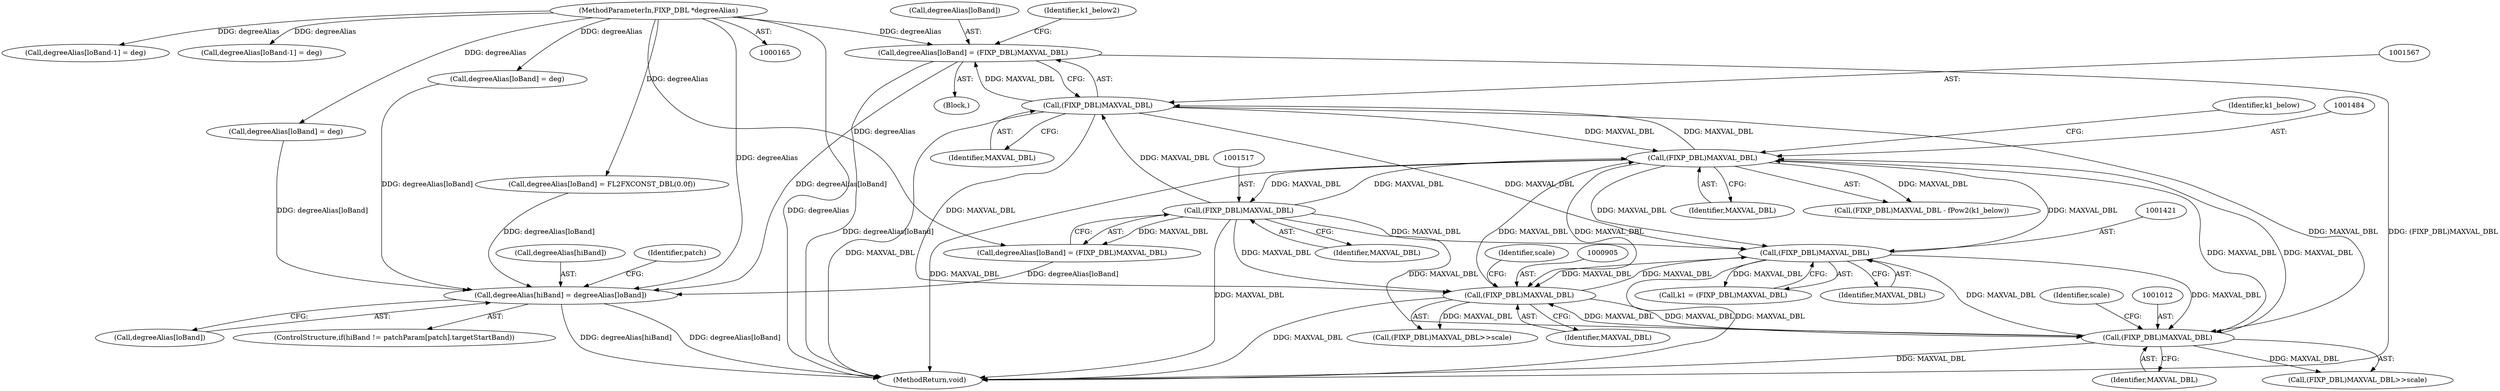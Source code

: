 digraph "0_Android_8e3be529372892e20ccf196809bc73276c822189@array" {
"1001562" [label="(Call,degreeAlias[loBand] = (FIXP_DBL)MAXVAL_DBL)"];
"1001566" [label="(Call,(FIXP_DBL)MAXVAL_DBL)"];
"1001516" [label="(Call,(FIXP_DBL)MAXVAL_DBL)"];
"1001483" [label="(Call,(FIXP_DBL)MAXVAL_DBL)"];
"1001420" [label="(Call,(FIXP_DBL)MAXVAL_DBL)"];
"1000904" [label="(Call,(FIXP_DBL)MAXVAL_DBL)"];
"1001011" [label="(Call,(FIXP_DBL)MAXVAL_DBL)"];
"1000169" [label="(MethodParameterIn,FIXP_DBL *degreeAlias)"];
"1001992" [label="(Call,degreeAlias[hiBand] = degreeAlias[loBand])"];
"1001420" [label="(Call,(FIXP_DBL)MAXVAL_DBL)"];
"1000903" [label="(Call,(FIXP_DBL)MAXVAL_DBL>>scale)"];
"1001013" [label="(Identifier,MAXVAL_DBL)"];
"1001485" [label="(Identifier,MAXVAL_DBL)"];
"1001984" [label="(ControlStructure,if(hiBand != patchParam[patch].targetStartBand))"];
"1001992" [label="(Call,degreeAlias[hiBand] = degreeAlias[loBand])"];
"1001993" [label="(Call,degreeAlias[hiBand])"];
"1000904" [label="(Call,(FIXP_DBL)MAXVAL_DBL)"];
"1000907" [label="(Identifier,scale)"];
"1001010" [label="(Call,(FIXP_DBL)MAXVAL_DBL>>scale)"];
"1001575" [label="(Call,degreeAlias[loBand-1] = deg)"];
"1001525" [label="(Call,degreeAlias[loBand-1] = deg)"];
"1001512" [label="(Call,degreeAlias[loBand] = (FIXP_DBL)MAXVAL_DBL)"];
"1001566" [label="(Call,(FIXP_DBL)MAXVAL_DBL)"];
"1001568" [label="(Identifier,MAXVAL_DBL)"];
"1000169" [label="(MethodParameterIn,FIXP_DBL *degreeAlias)"];
"1001563" [label="(Call,degreeAlias[loBand])"];
"1001539" [label="(Call,degreeAlias[loBand] = deg)"];
"1001487" [label="(Identifier,k1_below)"];
"1001589" [label="(Call,degreeAlias[loBand] = deg)"];
"1001571" [label="(Identifier,k1_below2)"];
"1001518" [label="(Identifier,MAXVAL_DBL)"];
"1001561" [label="(Block,)"];
"1001418" [label="(Call,k1 = (FIXP_DBL)MAXVAL_DBL)"];
"1002027" [label="(MethodReturn,void)"];
"1001516" [label="(Call,(FIXP_DBL)MAXVAL_DBL)"];
"1002000" [label="(Identifier,patch)"];
"1001483" [label="(Call,(FIXP_DBL)MAXVAL_DBL)"];
"1001562" [label="(Call,degreeAlias[loBand] = (FIXP_DBL)MAXVAL_DBL)"];
"1000906" [label="(Identifier,MAXVAL_DBL)"];
"1001014" [label="(Identifier,scale)"];
"1001011" [label="(Call,(FIXP_DBL)MAXVAL_DBL)"];
"1001996" [label="(Call,degreeAlias[loBand])"];
"1001482" [label="(Call,(FIXP_DBL)MAXVAL_DBL - fPow2(k1_below))"];
"1001488" [label="(Call,degreeAlias[loBand] = FL2FXCONST_DBL(0.0f))"];
"1001422" [label="(Identifier,MAXVAL_DBL)"];
"1001562" -> "1001561"  [label="AST: "];
"1001562" -> "1001566"  [label="CFG: "];
"1001563" -> "1001562"  [label="AST: "];
"1001566" -> "1001562"  [label="AST: "];
"1001571" -> "1001562"  [label="CFG: "];
"1001562" -> "1002027"  [label="DDG: degreeAlias[loBand]"];
"1001562" -> "1002027"  [label="DDG: (FIXP_DBL)MAXVAL_DBL"];
"1001566" -> "1001562"  [label="DDG: MAXVAL_DBL"];
"1000169" -> "1001562"  [label="DDG: degreeAlias"];
"1001562" -> "1001992"  [label="DDG: degreeAlias[loBand]"];
"1001566" -> "1001568"  [label="CFG: "];
"1001567" -> "1001566"  [label="AST: "];
"1001568" -> "1001566"  [label="AST: "];
"1001566" -> "1002027"  [label="DDG: MAXVAL_DBL"];
"1001566" -> "1000904"  [label="DDG: MAXVAL_DBL"];
"1001566" -> "1001011"  [label="DDG: MAXVAL_DBL"];
"1001566" -> "1001420"  [label="DDG: MAXVAL_DBL"];
"1001566" -> "1001483"  [label="DDG: MAXVAL_DBL"];
"1001516" -> "1001566"  [label="DDG: MAXVAL_DBL"];
"1001483" -> "1001566"  [label="DDG: MAXVAL_DBL"];
"1001516" -> "1001512"  [label="AST: "];
"1001516" -> "1001518"  [label="CFG: "];
"1001517" -> "1001516"  [label="AST: "];
"1001518" -> "1001516"  [label="AST: "];
"1001512" -> "1001516"  [label="CFG: "];
"1001516" -> "1002027"  [label="DDG: MAXVAL_DBL"];
"1001516" -> "1000904"  [label="DDG: MAXVAL_DBL"];
"1001516" -> "1001011"  [label="DDG: MAXVAL_DBL"];
"1001516" -> "1001420"  [label="DDG: MAXVAL_DBL"];
"1001516" -> "1001483"  [label="DDG: MAXVAL_DBL"];
"1001516" -> "1001512"  [label="DDG: MAXVAL_DBL"];
"1001483" -> "1001516"  [label="DDG: MAXVAL_DBL"];
"1001483" -> "1001482"  [label="AST: "];
"1001483" -> "1001485"  [label="CFG: "];
"1001484" -> "1001483"  [label="AST: "];
"1001485" -> "1001483"  [label="AST: "];
"1001487" -> "1001483"  [label="CFG: "];
"1001483" -> "1002027"  [label="DDG: MAXVAL_DBL"];
"1001483" -> "1000904"  [label="DDG: MAXVAL_DBL"];
"1001483" -> "1001011"  [label="DDG: MAXVAL_DBL"];
"1001483" -> "1001420"  [label="DDG: MAXVAL_DBL"];
"1001483" -> "1001482"  [label="DDG: MAXVAL_DBL"];
"1001420" -> "1001483"  [label="DDG: MAXVAL_DBL"];
"1000904" -> "1001483"  [label="DDG: MAXVAL_DBL"];
"1001011" -> "1001483"  [label="DDG: MAXVAL_DBL"];
"1001420" -> "1001418"  [label="AST: "];
"1001420" -> "1001422"  [label="CFG: "];
"1001421" -> "1001420"  [label="AST: "];
"1001422" -> "1001420"  [label="AST: "];
"1001418" -> "1001420"  [label="CFG: "];
"1001420" -> "1002027"  [label="DDG: MAXVAL_DBL"];
"1001420" -> "1000904"  [label="DDG: MAXVAL_DBL"];
"1001420" -> "1001011"  [label="DDG: MAXVAL_DBL"];
"1001420" -> "1001418"  [label="DDG: MAXVAL_DBL"];
"1000904" -> "1001420"  [label="DDG: MAXVAL_DBL"];
"1001011" -> "1001420"  [label="DDG: MAXVAL_DBL"];
"1000904" -> "1000903"  [label="AST: "];
"1000904" -> "1000906"  [label="CFG: "];
"1000905" -> "1000904"  [label="AST: "];
"1000906" -> "1000904"  [label="AST: "];
"1000907" -> "1000904"  [label="CFG: "];
"1000904" -> "1002027"  [label="DDG: MAXVAL_DBL"];
"1000904" -> "1000903"  [label="DDG: MAXVAL_DBL"];
"1001011" -> "1000904"  [label="DDG: MAXVAL_DBL"];
"1000904" -> "1001011"  [label="DDG: MAXVAL_DBL"];
"1001011" -> "1001010"  [label="AST: "];
"1001011" -> "1001013"  [label="CFG: "];
"1001012" -> "1001011"  [label="AST: "];
"1001013" -> "1001011"  [label="AST: "];
"1001014" -> "1001011"  [label="CFG: "];
"1001011" -> "1002027"  [label="DDG: MAXVAL_DBL"];
"1001011" -> "1001010"  [label="DDG: MAXVAL_DBL"];
"1000169" -> "1000165"  [label="AST: "];
"1000169" -> "1002027"  [label="DDG: degreeAlias"];
"1000169" -> "1001488"  [label="DDG: degreeAlias"];
"1000169" -> "1001512"  [label="DDG: degreeAlias"];
"1000169" -> "1001525"  [label="DDG: degreeAlias"];
"1000169" -> "1001539"  [label="DDG: degreeAlias"];
"1000169" -> "1001575"  [label="DDG: degreeAlias"];
"1000169" -> "1001589"  [label="DDG: degreeAlias"];
"1000169" -> "1001992"  [label="DDG: degreeAlias"];
"1001992" -> "1001984"  [label="AST: "];
"1001992" -> "1001996"  [label="CFG: "];
"1001993" -> "1001992"  [label="AST: "];
"1001996" -> "1001992"  [label="AST: "];
"1002000" -> "1001992"  [label="CFG: "];
"1001992" -> "1002027"  [label="DDG: degreeAlias[hiBand]"];
"1001992" -> "1002027"  [label="DDG: degreeAlias[loBand]"];
"1001512" -> "1001992"  [label="DDG: degreeAlias[loBand]"];
"1001589" -> "1001992"  [label="DDG: degreeAlias[loBand]"];
"1001488" -> "1001992"  [label="DDG: degreeAlias[loBand]"];
"1001539" -> "1001992"  [label="DDG: degreeAlias[loBand]"];
}
